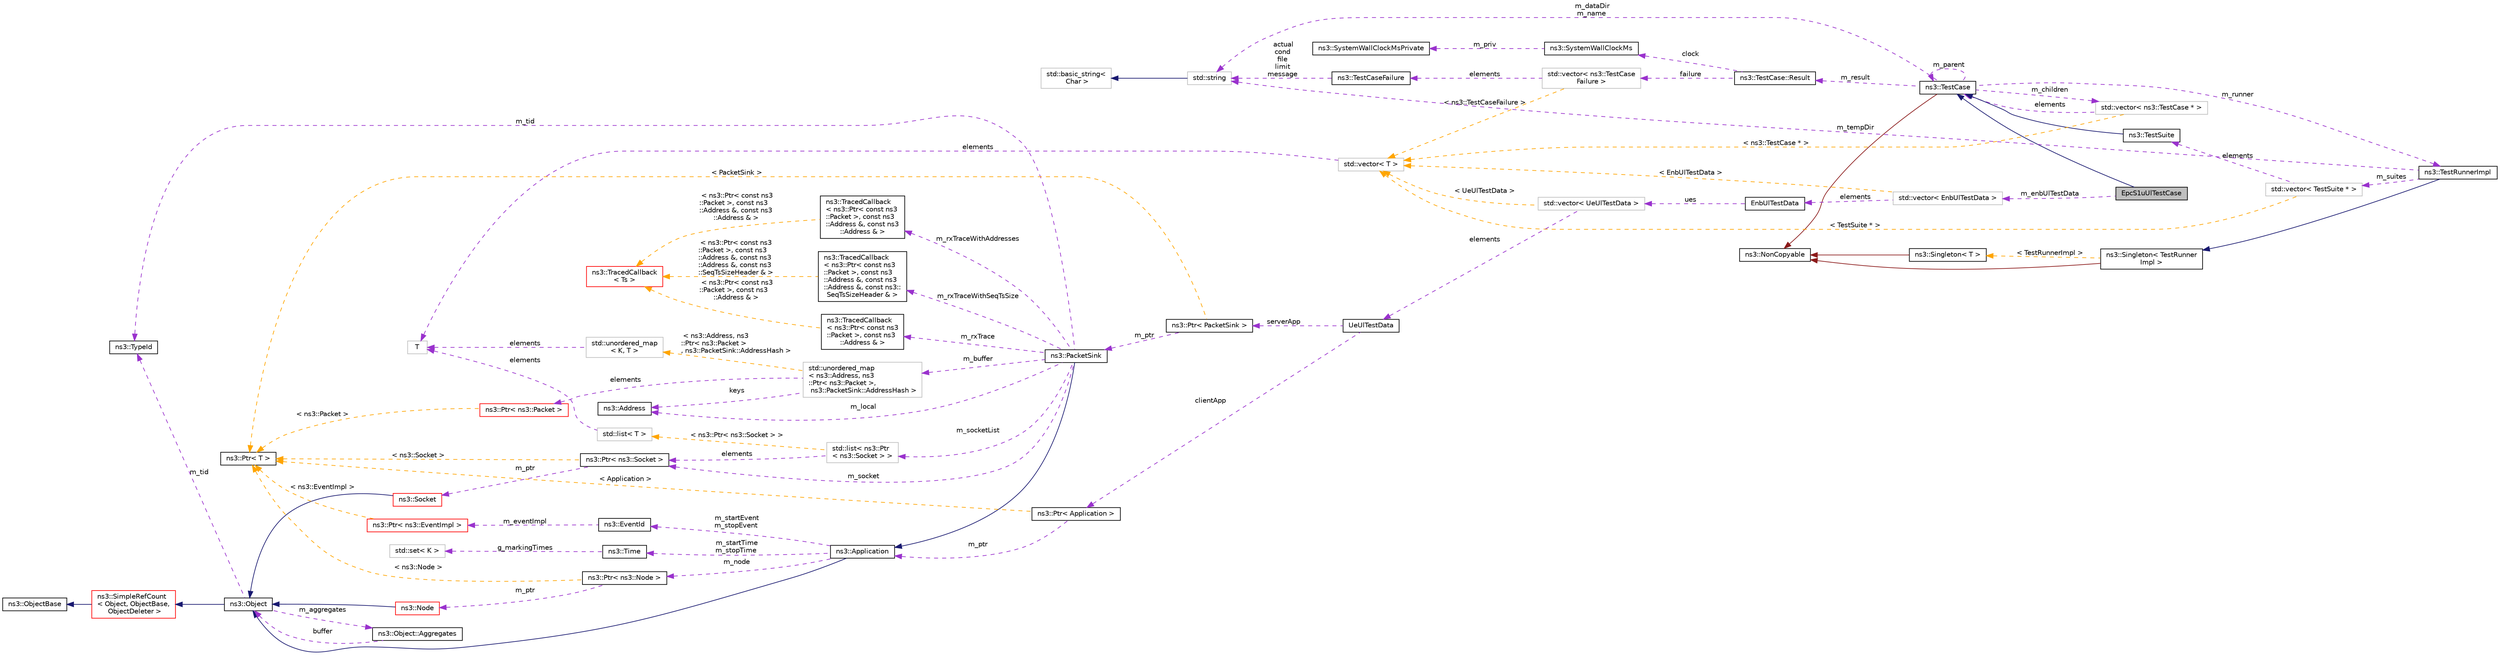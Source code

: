 digraph "EpcS1uUlTestCase"
{
 // LATEX_PDF_SIZE
  edge [fontname="Helvetica",fontsize="10",labelfontname="Helvetica",labelfontsize="10"];
  node [fontname="Helvetica",fontsize="10",shape=record];
  rankdir="LR";
  Node1 [label="EpcS1uUlTestCase",height=0.2,width=0.4,color="black", fillcolor="grey75", style="filled", fontcolor="black",tooltip="EpcS1uUlTestCase class."];
  Node2 -> Node1 [dir="back",color="midnightblue",fontsize="10",style="solid",fontname="Helvetica"];
  Node2 [label="ns3::TestCase",height=0.2,width=0.4,color="black", fillcolor="white", style="filled",URL="$classns3_1_1_test_case.html",tooltip="encapsulates test code"];
  Node3 -> Node2 [dir="back",color="firebrick4",fontsize="10",style="solid",fontname="Helvetica"];
  Node3 [label="ns3::NonCopyable",height=0.2,width=0.4,color="black", fillcolor="white", style="filled",URL="$classns3_1_1_non_copyable.html",tooltip="A base class for (non-Singleton) objects which shouldn't be copied."];
  Node4 -> Node2 [dir="back",color="darkorchid3",fontsize="10",style="dashed",label=" m_children" ,fontname="Helvetica"];
  Node4 [label="std::vector\< ns3::TestCase * \>",height=0.2,width=0.4,color="grey75", fillcolor="white", style="filled",tooltip=" "];
  Node2 -> Node4 [dir="back",color="darkorchid3",fontsize="10",style="dashed",label=" elements" ,fontname="Helvetica"];
  Node5 -> Node4 [dir="back",color="orange",fontsize="10",style="dashed",label=" \< ns3::TestCase * \>" ,fontname="Helvetica"];
  Node5 [label="std::vector\< T \>",height=0.2,width=0.4,color="grey75", fillcolor="white", style="filled",tooltip=" "];
  Node6 -> Node5 [dir="back",color="darkorchid3",fontsize="10",style="dashed",label=" elements" ,fontname="Helvetica"];
  Node6 [label="T",height=0.2,width=0.4,color="grey75", fillcolor="white", style="filled",tooltip=" "];
  Node7 -> Node2 [dir="back",color="darkorchid3",fontsize="10",style="dashed",label=" m_dataDir\nm_name" ,fontname="Helvetica"];
  Node7 [label="std::string",height=0.2,width=0.4,color="grey75", fillcolor="white", style="filled",tooltip=" "];
  Node8 -> Node7 [dir="back",color="midnightblue",fontsize="10",style="solid",fontname="Helvetica"];
  Node8 [label="std::basic_string\<\l Char \>",height=0.2,width=0.4,color="grey75", fillcolor="white", style="filled",tooltip=" "];
  Node9 -> Node2 [dir="back",color="darkorchid3",fontsize="10",style="dashed",label=" m_runner" ,fontname="Helvetica"];
  Node9 [label="ns3::TestRunnerImpl",height=0.2,width=0.4,color="black", fillcolor="white", style="filled",URL="$classns3_1_1_test_runner_impl.html",tooltip="Container for all tests."];
  Node10 -> Node9 [dir="back",color="midnightblue",fontsize="10",style="solid",fontname="Helvetica"];
  Node10 [label="ns3::Singleton\< TestRunner\lImpl \>",height=0.2,width=0.4,color="black", fillcolor="white", style="filled",URL="$classns3_1_1_singleton.html",tooltip=" "];
  Node3 -> Node10 [dir="back",color="firebrick4",fontsize="10",style="solid",fontname="Helvetica"];
  Node11 -> Node10 [dir="back",color="orange",fontsize="10",style="dashed",label=" \< TestRunnerImpl \>" ,fontname="Helvetica"];
  Node11 [label="ns3::Singleton\< T \>",height=0.2,width=0.4,color="black", fillcolor="white", style="filled",URL="$classns3_1_1_singleton.html",tooltip="A template singleton."];
  Node3 -> Node11 [dir="back",color="firebrick4",fontsize="10",style="solid",fontname="Helvetica"];
  Node12 -> Node9 [dir="back",color="darkorchid3",fontsize="10",style="dashed",label=" m_suites" ,fontname="Helvetica"];
  Node12 [label="std::vector\< TestSuite * \>",height=0.2,width=0.4,color="grey75", fillcolor="white", style="filled",tooltip=" "];
  Node13 -> Node12 [dir="back",color="darkorchid3",fontsize="10",style="dashed",label=" elements" ,fontname="Helvetica"];
  Node13 [label="ns3::TestSuite",height=0.2,width=0.4,color="black", fillcolor="white", style="filled",URL="$classns3_1_1_test_suite.html",tooltip="A suite of tests to run."];
  Node2 -> Node13 [dir="back",color="midnightblue",fontsize="10",style="solid",fontname="Helvetica"];
  Node5 -> Node12 [dir="back",color="orange",fontsize="10",style="dashed",label=" \< TestSuite * \>" ,fontname="Helvetica"];
  Node7 -> Node9 [dir="back",color="darkorchid3",fontsize="10",style="dashed",label=" m_tempDir" ,fontname="Helvetica"];
  Node2 -> Node2 [dir="back",color="darkorchid3",fontsize="10",style="dashed",label=" m_parent" ,fontname="Helvetica"];
  Node14 -> Node2 [dir="back",color="darkorchid3",fontsize="10",style="dashed",label=" m_result" ,fontname="Helvetica"];
  Node14 [label="ns3::TestCase::Result",height=0.2,width=0.4,color="black", fillcolor="white", style="filled",URL="$structns3_1_1_test_case_1_1_result.html",tooltip="Container for results from a TestCase."];
  Node15 -> Node14 [dir="back",color="darkorchid3",fontsize="10",style="dashed",label=" failure" ,fontname="Helvetica"];
  Node15 [label="std::vector\< ns3::TestCase\lFailure \>",height=0.2,width=0.4,color="grey75", fillcolor="white", style="filled",tooltip=" "];
  Node16 -> Node15 [dir="back",color="darkorchid3",fontsize="10",style="dashed",label=" elements" ,fontname="Helvetica"];
  Node16 [label="ns3::TestCaseFailure",height=0.2,width=0.4,color="black", fillcolor="white", style="filled",URL="$structns3_1_1_test_case_failure.html",tooltip="Container for details of a test failure."];
  Node7 -> Node16 [dir="back",color="darkorchid3",fontsize="10",style="dashed",label=" actual\ncond\nfile\nlimit\nmessage" ,fontname="Helvetica"];
  Node5 -> Node15 [dir="back",color="orange",fontsize="10",style="dashed",label=" \< ns3::TestCaseFailure \>" ,fontname="Helvetica"];
  Node17 -> Node14 [dir="back",color="darkorchid3",fontsize="10",style="dashed",label=" clock" ,fontname="Helvetica"];
  Node17 [label="ns3::SystemWallClockMs",height=0.2,width=0.4,color="black", fillcolor="white", style="filled",URL="$classns3_1_1_system_wall_clock_ms.html",tooltip="Measure elapsed wall clock time in milliseconds."];
  Node18 -> Node17 [dir="back",color="darkorchid3",fontsize="10",style="dashed",label=" m_priv" ,fontname="Helvetica"];
  Node18 [label="ns3::SystemWallClockMsPrivate",height=0.2,width=0.4,color="black", fillcolor="white", style="filled",URL="$classns3_1_1_system_wall_clock_ms_private.html",tooltip="System-dependent implementation for SystemWallClockMs."];
  Node19 -> Node1 [dir="back",color="darkorchid3",fontsize="10",style="dashed",label=" m_enbUlTestData" ,fontname="Helvetica"];
  Node19 [label="std::vector\< EnbUlTestData \>",height=0.2,width=0.4,color="grey75", fillcolor="white", style="filled",tooltip=" "];
  Node20 -> Node19 [dir="back",color="darkorchid3",fontsize="10",style="dashed",label=" elements" ,fontname="Helvetica"];
  Node20 [label="EnbUlTestData",height=0.2,width=0.4,color="black", fillcolor="white", style="filled",URL="$struct_enb_ul_test_data.html",tooltip="Custom structure containing information about data sent in the uplink of eNodeB."];
  Node21 -> Node20 [dir="back",color="darkorchid3",fontsize="10",style="dashed",label=" ues" ,fontname="Helvetica"];
  Node21 [label="std::vector\< UeUlTestData \>",height=0.2,width=0.4,color="grey75", fillcolor="white", style="filled",tooltip=" "];
  Node22 -> Node21 [dir="back",color="darkorchid3",fontsize="10",style="dashed",label=" elements" ,fontname="Helvetica"];
  Node22 [label="UeUlTestData",height=0.2,width=0.4,color="black", fillcolor="white", style="filled",URL="$struct_ue_ul_test_data.html",tooltip="Custom test structure to hold information of data transmitted in the uplink per UE."];
  Node23 -> Node22 [dir="back",color="darkorchid3",fontsize="10",style="dashed",label=" clientApp" ,fontname="Helvetica"];
  Node23 [label="ns3::Ptr\< Application \>",height=0.2,width=0.4,color="black", fillcolor="white", style="filled",URL="$classns3_1_1_ptr.html",tooltip=" "];
  Node24 -> Node23 [dir="back",color="darkorchid3",fontsize="10",style="dashed",label=" m_ptr" ,fontname="Helvetica"];
  Node24 [label="ns3::Application",height=0.2,width=0.4,color="black", fillcolor="white", style="filled",URL="$classns3_1_1_application.html",tooltip="The base class for all ns3 applications."];
  Node25 -> Node24 [dir="back",color="midnightblue",fontsize="10",style="solid",fontname="Helvetica"];
  Node25 [label="ns3::Object",height=0.2,width=0.4,color="black", fillcolor="white", style="filled",URL="$classns3_1_1_object.html",tooltip="A base class which provides memory management and object aggregation."];
  Node26 -> Node25 [dir="back",color="midnightblue",fontsize="10",style="solid",fontname="Helvetica"];
  Node26 [label="ns3::SimpleRefCount\l\< Object, ObjectBase,\l ObjectDeleter \>",height=0.2,width=0.4,color="red", fillcolor="white", style="filled",URL="$classns3_1_1_simple_ref_count.html",tooltip=" "];
  Node27 -> Node26 [dir="back",color="midnightblue",fontsize="10",style="solid",fontname="Helvetica"];
  Node27 [label="ns3::ObjectBase",height=0.2,width=0.4,color="black", fillcolor="white", style="filled",URL="$classns3_1_1_object_base.html",tooltip="Anchor the ns-3 type and attribute system."];
  Node30 -> Node25 [dir="back",color="darkorchid3",fontsize="10",style="dashed",label=" m_tid" ,fontname="Helvetica"];
  Node30 [label="ns3::TypeId",height=0.2,width=0.4,color="black", fillcolor="white", style="filled",URL="$classns3_1_1_type_id.html",tooltip="a unique identifier for an interface."];
  Node31 -> Node25 [dir="back",color="darkorchid3",fontsize="10",style="dashed",label=" m_aggregates" ,fontname="Helvetica"];
  Node31 [label="ns3::Object::Aggregates",height=0.2,width=0.4,color="black", fillcolor="white", style="filled",URL="$structns3_1_1_object_1_1_aggregates.html",tooltip="The list of Objects aggregated to this one."];
  Node25 -> Node31 [dir="back",color="darkorchid3",fontsize="10",style="dashed",label=" buffer" ,fontname="Helvetica"];
  Node32 -> Node24 [dir="back",color="darkorchid3",fontsize="10",style="dashed",label=" m_startEvent\nm_stopEvent" ,fontname="Helvetica"];
  Node32 [label="ns3::EventId",height=0.2,width=0.4,color="black", fillcolor="white", style="filled",URL="$classns3_1_1_event_id.html",tooltip="An identifier for simulation events."];
  Node33 -> Node32 [dir="back",color="darkorchid3",fontsize="10",style="dashed",label=" m_eventImpl" ,fontname="Helvetica"];
  Node33 [label="ns3::Ptr\< ns3::EventImpl \>",height=0.2,width=0.4,color="red", fillcolor="white", style="filled",URL="$classns3_1_1_ptr.html",tooltip=" "];
  Node36 -> Node33 [dir="back",color="orange",fontsize="10",style="dashed",label=" \< ns3::EventImpl \>" ,fontname="Helvetica"];
  Node36 [label="ns3::Ptr\< T \>",height=0.2,width=0.4,color="black", fillcolor="white", style="filled",URL="$classns3_1_1_ptr.html",tooltip="Smart pointer class similar to boost::intrusive_ptr."];
  Node37 -> Node24 [dir="back",color="darkorchid3",fontsize="10",style="dashed",label=" m_node" ,fontname="Helvetica"];
  Node37 [label="ns3::Ptr\< ns3::Node \>",height=0.2,width=0.4,color="black", fillcolor="white", style="filled",URL="$classns3_1_1_ptr.html",tooltip=" "];
  Node38 -> Node37 [dir="back",color="darkorchid3",fontsize="10",style="dashed",label=" m_ptr" ,fontname="Helvetica"];
  Node38 [label="ns3::Node",height=0.2,width=0.4,color="red", fillcolor="white", style="filled",URL="$classns3_1_1_node.html",tooltip="A network Node."];
  Node25 -> Node38 [dir="back",color="midnightblue",fontsize="10",style="solid",fontname="Helvetica"];
  Node36 -> Node37 [dir="back",color="orange",fontsize="10",style="dashed",label=" \< ns3::Node \>" ,fontname="Helvetica"];
  Node60 -> Node24 [dir="back",color="darkorchid3",fontsize="10",style="dashed",label=" m_startTime\nm_stopTime" ,fontname="Helvetica"];
  Node60 [label="ns3::Time",height=0.2,width=0.4,color="black", fillcolor="white", style="filled",URL="$classns3_1_1_time.html",tooltip="Simulation virtual time values and global simulation resolution."];
  Node61 -> Node60 [dir="back",color="darkorchid3",fontsize="10",style="dashed",label=" g_markingTimes" ,fontname="Helvetica"];
  Node61 [label="std::set\< K \>",height=0.2,width=0.4,color="grey75", fillcolor="white", style="filled",tooltip=" "];
  Node36 -> Node23 [dir="back",color="orange",fontsize="10",style="dashed",label=" \< Application \>" ,fontname="Helvetica"];
  Node63 -> Node22 [dir="back",color="darkorchid3",fontsize="10",style="dashed",label=" serverApp" ,fontname="Helvetica"];
  Node63 [label="ns3::Ptr\< PacketSink \>",height=0.2,width=0.4,color="black", fillcolor="white", style="filled",URL="$classns3_1_1_ptr.html",tooltip=" "];
  Node64 -> Node63 [dir="back",color="darkorchid3",fontsize="10",style="dashed",label=" m_ptr" ,fontname="Helvetica"];
  Node64 [label="ns3::PacketSink",height=0.2,width=0.4,color="black", fillcolor="white", style="filled",URL="$classns3_1_1_packet_sink.html",tooltip="Receive and consume traffic generated to an IP address and port."];
  Node24 -> Node64 [dir="back",color="midnightblue",fontsize="10",style="solid",fontname="Helvetica"];
  Node65 -> Node64 [dir="back",color="darkorchid3",fontsize="10",style="dashed",label=" m_local" ,fontname="Helvetica"];
  Node65 [label="ns3::Address",height=0.2,width=0.4,color="black", fillcolor="white", style="filled",URL="$classns3_1_1_address.html",tooltip="a polymophic address class"];
  Node66 -> Node64 [dir="back",color="darkorchid3",fontsize="10",style="dashed",label=" m_socketList" ,fontname="Helvetica"];
  Node66 [label="std::list\< ns3::Ptr\l\< ns3::Socket \> \>",height=0.2,width=0.4,color="grey75", fillcolor="white", style="filled",tooltip=" "];
  Node67 -> Node66 [dir="back",color="darkorchid3",fontsize="10",style="dashed",label=" elements" ,fontname="Helvetica"];
  Node67 [label="ns3::Ptr\< ns3::Socket \>",height=0.2,width=0.4,color="black", fillcolor="white", style="filled",URL="$classns3_1_1_ptr.html",tooltip=" "];
  Node68 -> Node67 [dir="back",color="darkorchid3",fontsize="10",style="dashed",label=" m_ptr" ,fontname="Helvetica"];
  Node68 [label="ns3::Socket",height=0.2,width=0.4,color="red", fillcolor="white", style="filled",URL="$classns3_1_1_socket.html",tooltip="A low-level Socket API based loosely on the BSD Socket API."];
  Node25 -> Node68 [dir="back",color="midnightblue",fontsize="10",style="solid",fontname="Helvetica"];
  Node36 -> Node67 [dir="back",color="orange",fontsize="10",style="dashed",label=" \< ns3::Socket \>" ,fontname="Helvetica"];
  Node74 -> Node66 [dir="back",color="orange",fontsize="10",style="dashed",label=" \< ns3::Ptr\< ns3::Socket \> \>" ,fontname="Helvetica"];
  Node74 [label="std::list\< T \>",height=0.2,width=0.4,color="grey75", fillcolor="white", style="filled",tooltip=" "];
  Node6 -> Node74 [dir="back",color="darkorchid3",fontsize="10",style="dashed",label=" elements" ,fontname="Helvetica"];
  Node30 -> Node64 [dir="back",color="darkorchid3",fontsize="10",style="dashed",label=" m_tid" ,fontname="Helvetica"];
  Node75 -> Node64 [dir="back",color="darkorchid3",fontsize="10",style="dashed",label=" m_buffer" ,fontname="Helvetica"];
  Node75 [label="std::unordered_map\l\< ns3::Address, ns3\l::Ptr\< ns3::Packet \>,\l ns3::PacketSink::AddressHash \>",height=0.2,width=0.4,color="grey75", fillcolor="white", style="filled",tooltip=" "];
  Node65 -> Node75 [dir="back",color="darkorchid3",fontsize="10",style="dashed",label=" keys" ,fontname="Helvetica"];
  Node76 -> Node75 [dir="back",color="darkorchid3",fontsize="10",style="dashed",label=" elements" ,fontname="Helvetica"];
  Node76 [label="ns3::Ptr\< ns3::Packet \>",height=0.2,width=0.4,color="red", fillcolor="white", style="filled",URL="$classns3_1_1_ptr.html",tooltip=" "];
  Node36 -> Node76 [dir="back",color="orange",fontsize="10",style="dashed",label=" \< ns3::Packet \>" ,fontname="Helvetica"];
  Node93 -> Node75 [dir="back",color="orange",fontsize="10",style="dashed",label=" \< ns3::Address, ns3\l::Ptr\< ns3::Packet \>\l, ns3::PacketSink::AddressHash \>" ,fontname="Helvetica"];
  Node93 [label="std::unordered_map\l\< K, T \>",height=0.2,width=0.4,color="grey75", fillcolor="white", style="filled",tooltip=" "];
  Node6 -> Node93 [dir="back",color="darkorchid3",fontsize="10",style="dashed",label=" elements" ,fontname="Helvetica"];
  Node94 -> Node64 [dir="back",color="darkorchid3",fontsize="10",style="dashed",label=" m_rxTraceWithAddresses" ,fontname="Helvetica"];
  Node94 [label="ns3::TracedCallback\l\< ns3::Ptr\< const ns3\l::Packet \>, const ns3\l::Address &, const ns3\l::Address & \>",height=0.2,width=0.4,color="black", fillcolor="white", style="filled",URL="$classns3_1_1_traced_callback.html",tooltip=" "];
  Node95 -> Node94 [dir="back",color="orange",fontsize="10",style="dashed",label=" \< ns3::Ptr\< const ns3\l::Packet \>, const ns3\l::Address &, const ns3\l::Address & \>" ,fontname="Helvetica"];
  Node95 [label="ns3::TracedCallback\l\< Ts \>",height=0.2,width=0.4,color="red", fillcolor="white", style="filled",URL="$classns3_1_1_traced_callback.html",tooltip="Forward calls to a chain of Callback."];
  Node67 -> Node64 [dir="back",color="darkorchid3",fontsize="10",style="dashed",label=" m_socket" ,fontname="Helvetica"];
  Node98 -> Node64 [dir="back",color="darkorchid3",fontsize="10",style="dashed",label=" m_rxTraceWithSeqTsSize" ,fontname="Helvetica"];
  Node98 [label="ns3::TracedCallback\l\< ns3::Ptr\< const ns3\l::Packet \>, const ns3\l::Address &, const ns3\l::Address &, const ns3::\lSeqTsSizeHeader & \>",height=0.2,width=0.4,color="black", fillcolor="white", style="filled",URL="$classns3_1_1_traced_callback.html",tooltip=" "];
  Node95 -> Node98 [dir="back",color="orange",fontsize="10",style="dashed",label=" \< ns3::Ptr\< const ns3\l::Packet \>, const ns3\l::Address &, const ns3\l::Address &, const ns3\l::SeqTsSizeHeader & \>" ,fontname="Helvetica"];
  Node99 -> Node64 [dir="back",color="darkorchid3",fontsize="10",style="dashed",label=" m_rxTrace" ,fontname="Helvetica"];
  Node99 [label="ns3::TracedCallback\l\< ns3::Ptr\< const ns3\l::Packet \>, const ns3\l::Address & \>",height=0.2,width=0.4,color="black", fillcolor="white", style="filled",URL="$classns3_1_1_traced_callback.html",tooltip=" "];
  Node95 -> Node99 [dir="back",color="orange",fontsize="10",style="dashed",label=" \< ns3::Ptr\< const ns3\l::Packet \>, const ns3\l::Address & \>" ,fontname="Helvetica"];
  Node36 -> Node63 [dir="back",color="orange",fontsize="10",style="dashed",label=" \< PacketSink \>" ,fontname="Helvetica"];
  Node5 -> Node21 [dir="back",color="orange",fontsize="10",style="dashed",label=" \< UeUlTestData \>" ,fontname="Helvetica"];
  Node5 -> Node19 [dir="back",color="orange",fontsize="10",style="dashed",label=" \< EnbUlTestData \>" ,fontname="Helvetica"];
}
